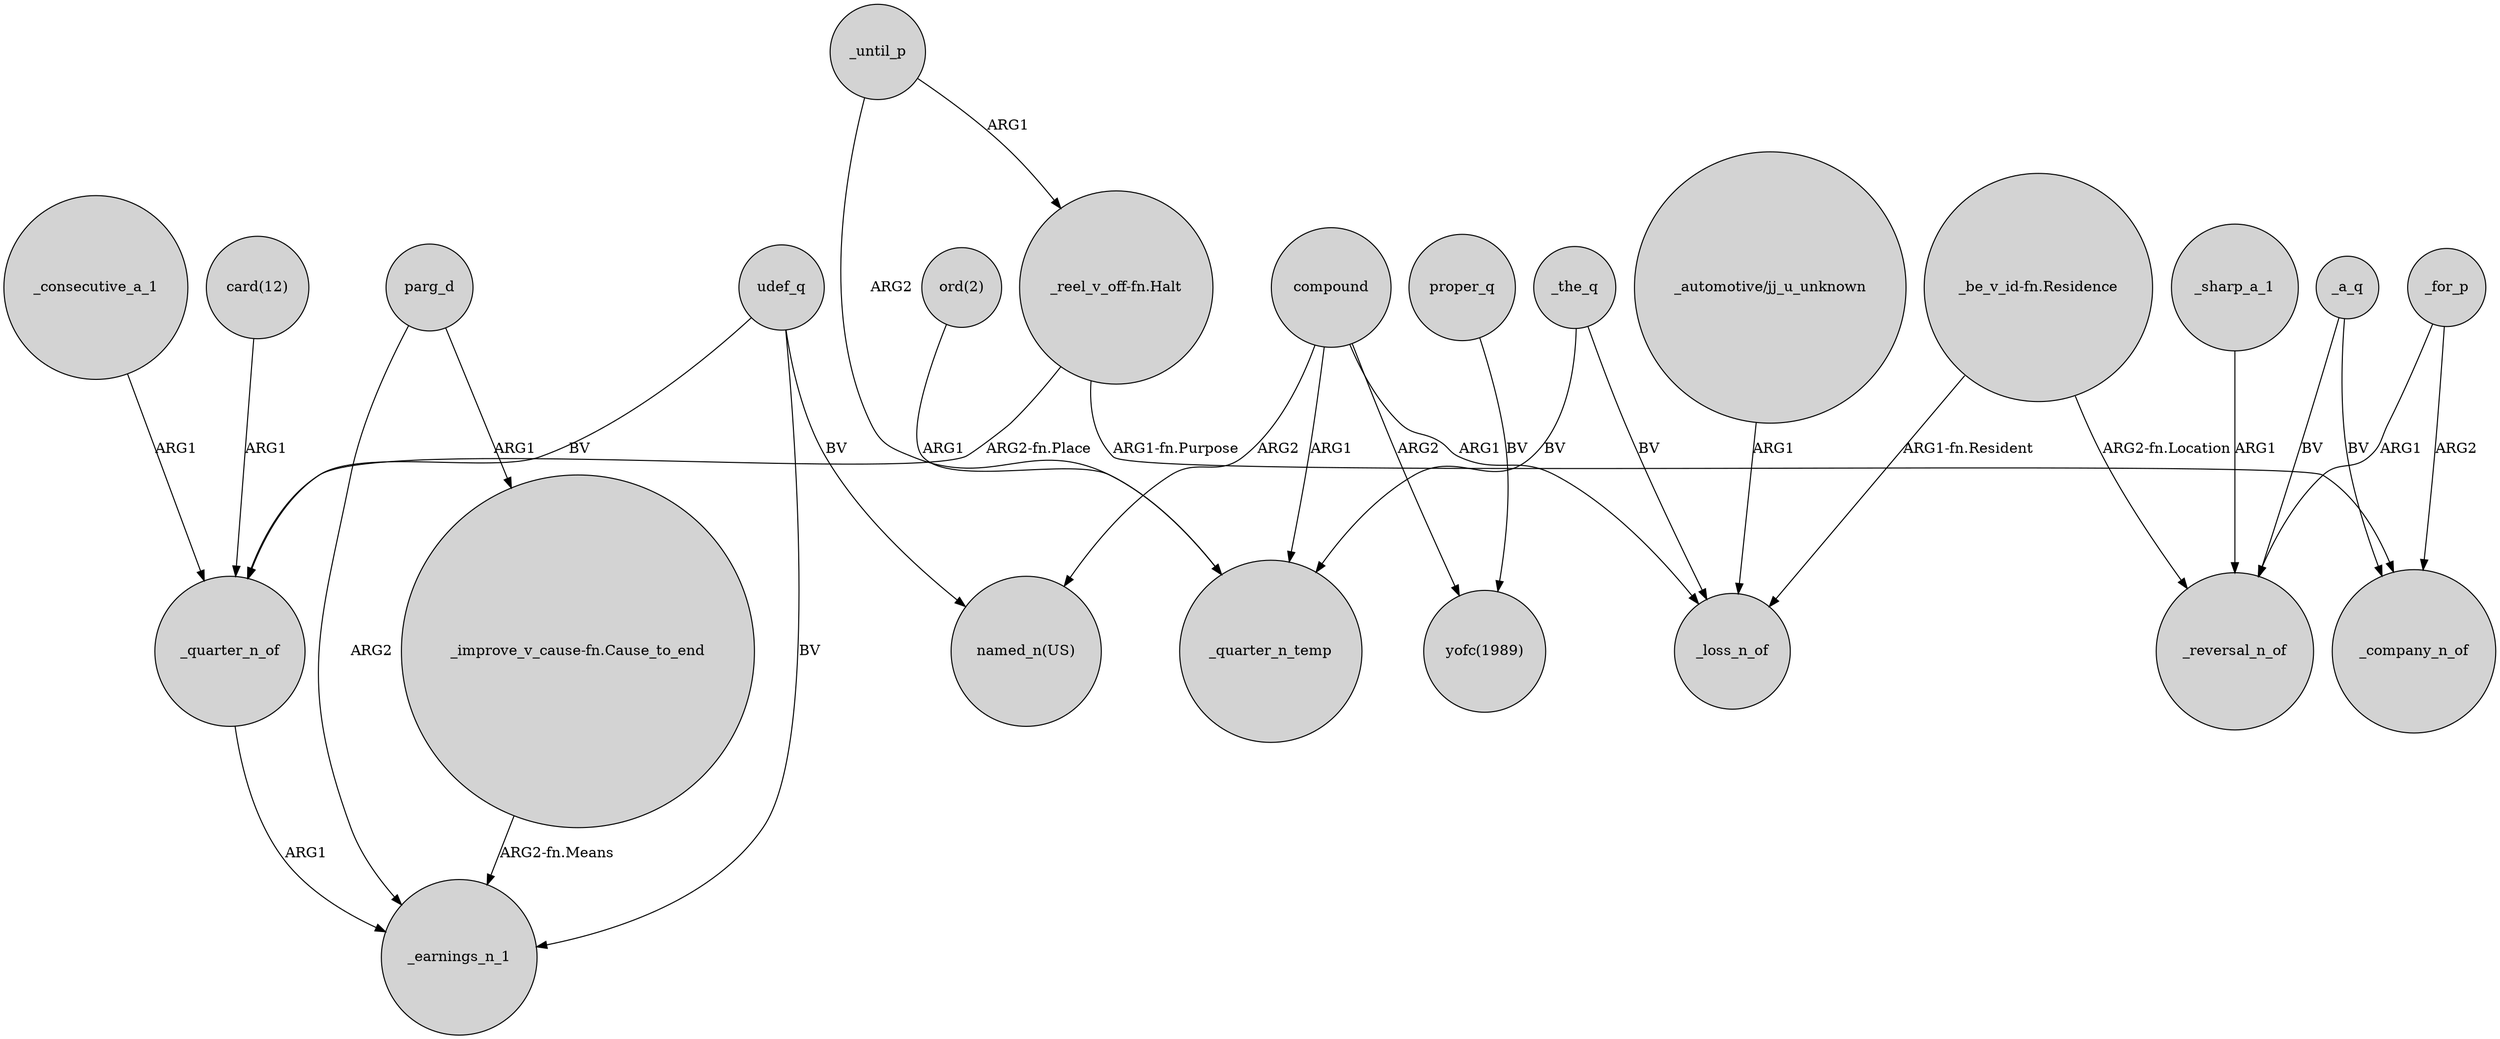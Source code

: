 digraph {
	node [shape=circle style=filled]
	_until_p -> "_reel_v_off-fn.Halt" [label=ARG1]
	_quarter_n_of -> _earnings_n_1 [label=ARG1]
	compound -> _quarter_n_temp [label=ARG1]
	_the_q -> _loss_n_of [label=BV]
	_the_q -> _quarter_n_temp [label=BV]
	_a_q -> _company_n_of [label=BV]
	"_automotive/jj_u_unknown" -> _loss_n_of [label=ARG1]
	_a_q -> _reversal_n_of [label=BV]
	"_reel_v_off-fn.Halt" -> _company_n_of [label="ARG1-fn.Purpose"]
	"card(12)" -> _quarter_n_of [label=ARG1]
	parg_d -> "_improve_v_cause-fn.Cause_to_end" [label=ARG1]
	compound -> _loss_n_of [label=ARG1]
	"_improve_v_cause-fn.Cause_to_end" -> _earnings_n_1 [label="ARG2-fn.Means"]
	udef_q -> _earnings_n_1 [label=BV]
	_consecutive_a_1 -> _quarter_n_of [label=ARG1]
	_until_p -> _quarter_n_temp [label=ARG2]
	"_reel_v_off-fn.Halt" -> _quarter_n_of [label="ARG2-fn.Place"]
	proper_q -> "yofc(1989)" [label=BV]
	_sharp_a_1 -> _reversal_n_of [label=ARG1]
	_for_p -> _company_n_of [label=ARG2]
	udef_q -> _quarter_n_of [label=BV]
	"ord(2)" -> _quarter_n_temp [label=ARG1]
	"_be_v_id-fn.Residence" -> _loss_n_of [label="ARG1-fn.Resident"]
	compound -> "yofc(1989)" [label=ARG2]
	compound -> "named_n(US)" [label=ARG2]
	_for_p -> _reversal_n_of [label=ARG1]
	udef_q -> "named_n(US)" [label=BV]
	parg_d -> _earnings_n_1 [label=ARG2]
	"_be_v_id-fn.Residence" -> _reversal_n_of [label="ARG2-fn.Location"]
}

